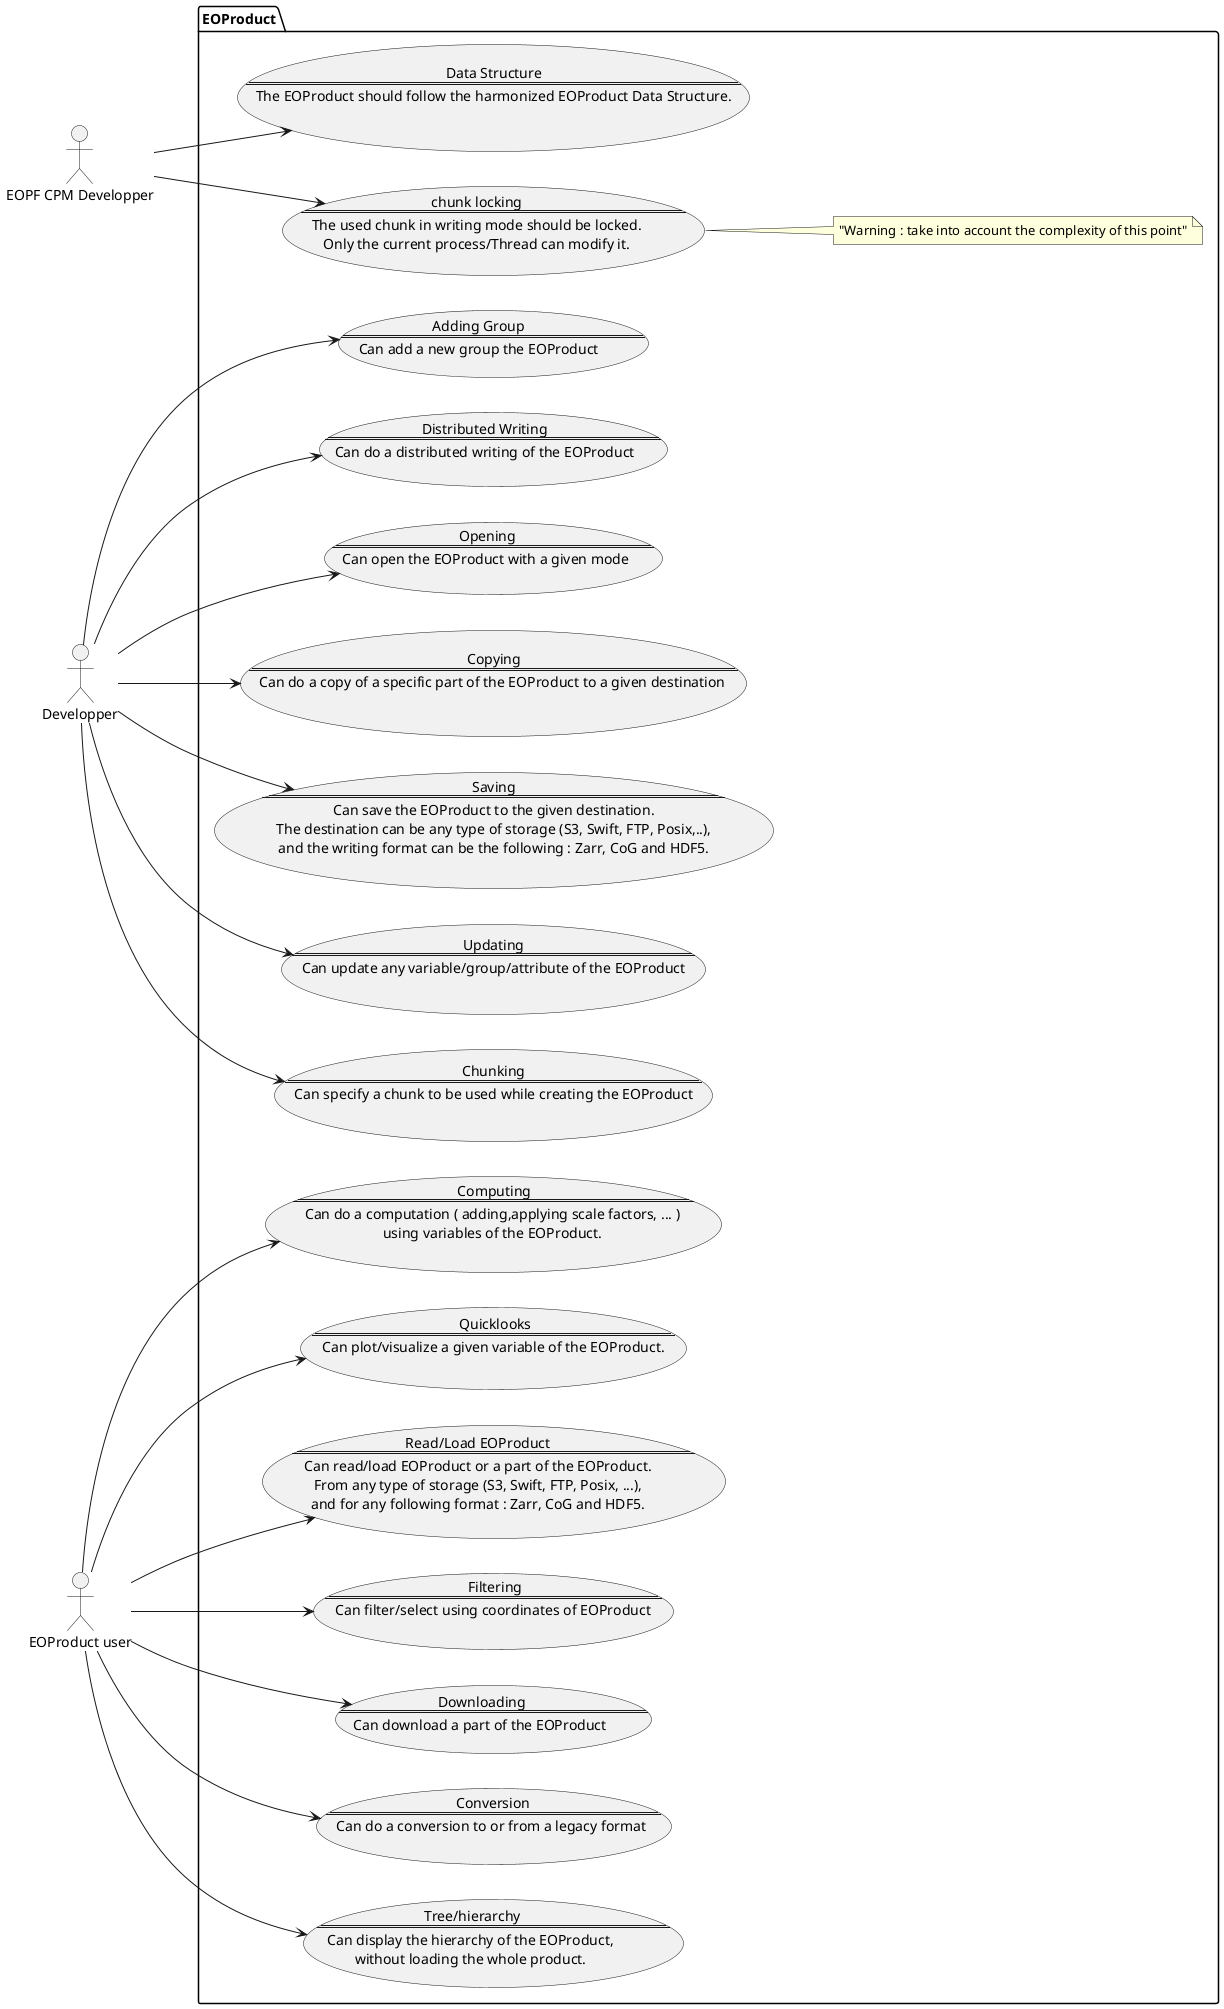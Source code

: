 @startuml
left to right direction
actor "EOPF CPM Developper" as cpm
actor "Developper" as du
actor "EOProduct user" as pu

' package Actors {
'   actor developper as c
'   actor "EOProduct user" as fc
' }
package EOProduct {
  usecase CPM_UC1 as "Data Structure
  ==
  The EOProduct should follow the harmonized EOProduct Data Structure.
  "

  usecase CPM_UC2 as "chunk locking
  ==
  The used chunk in writing mode should be locked.
  Only the current process/Thread can modify it.
  "
  note right : "Warning : take into account the complexity of this point"

  usecase UC1 as "Read/Load EOProduct
  ==
  Can read/load EOProduct or a part of the EOProduct.
  From any type of storage (S3, Swift, FTP, Posix, ...),
  and for any following format : Zarr, CoG and HDF5."
  usecase UC2 as " Filtering
  ==
  Can filter/select using coordinates of EOProduct"
  usecase UC3 as " Downloading
  ==
  Can download a part of the EOProduct"
  usecase UC4 as " Conversion
  ==
  Can do a conversion to or from a legacy format"

  usecase UC5 as " Tree/hierarchy
  ==
  Can display the hierarchy of the EOProduct,
   without loading the whole product."

  usecase UC6 as " Computing
  ==
  Can do a computation ( adding,applying scale factors, ... )
  using variables of the EOProduct."

  usecase UC7 as " Quicklooks
  ==
  Can plot/visualize a given variable of the EOProduct."

  usecase DUC0 as "Opening
  ==
  Can open the EOProduct with a given mode "

  usecase DUC1 as "Copying
  ==
  Can do a copy of a specific part of the EOProduct to a given destination "

  usecase DUC2 as "Saving
  ==
  Can save the EOProduct to the given destination.
  The destination can be any type of storage (S3, Swift, FTP, Posix,..),
  and the writing format can be the following : Zarr, CoG and HDF5."
  usecase DUC3 as "Updating
  ==
  Can update any variable/group/attribute of the EOProduct"
  usecase DUC4 as "Chunking
  ==
  Can specify a chunk to be used while creating the EOProduct"

  usecase DUC5 as "Adding Group
  ==
  Can add a new group the EOProduct"


  usecase DUC6 as "Distributed Writing
  ==
  Can do a distributed writing of the EOProduct"


}

cpm --> CPM_UC1
cpm --> CPM_UC2

pu --> UC1
pu --> UC2
pu --> UC3
pu --> UC4
pu --> UC5
pu --> UC6
pu --> UC7

du --> DUC0
du --> DUC1
du --> DUC2
du --> DUC3
du --> DUC4
du --> DUC5
du --> DUC6
@enduml
